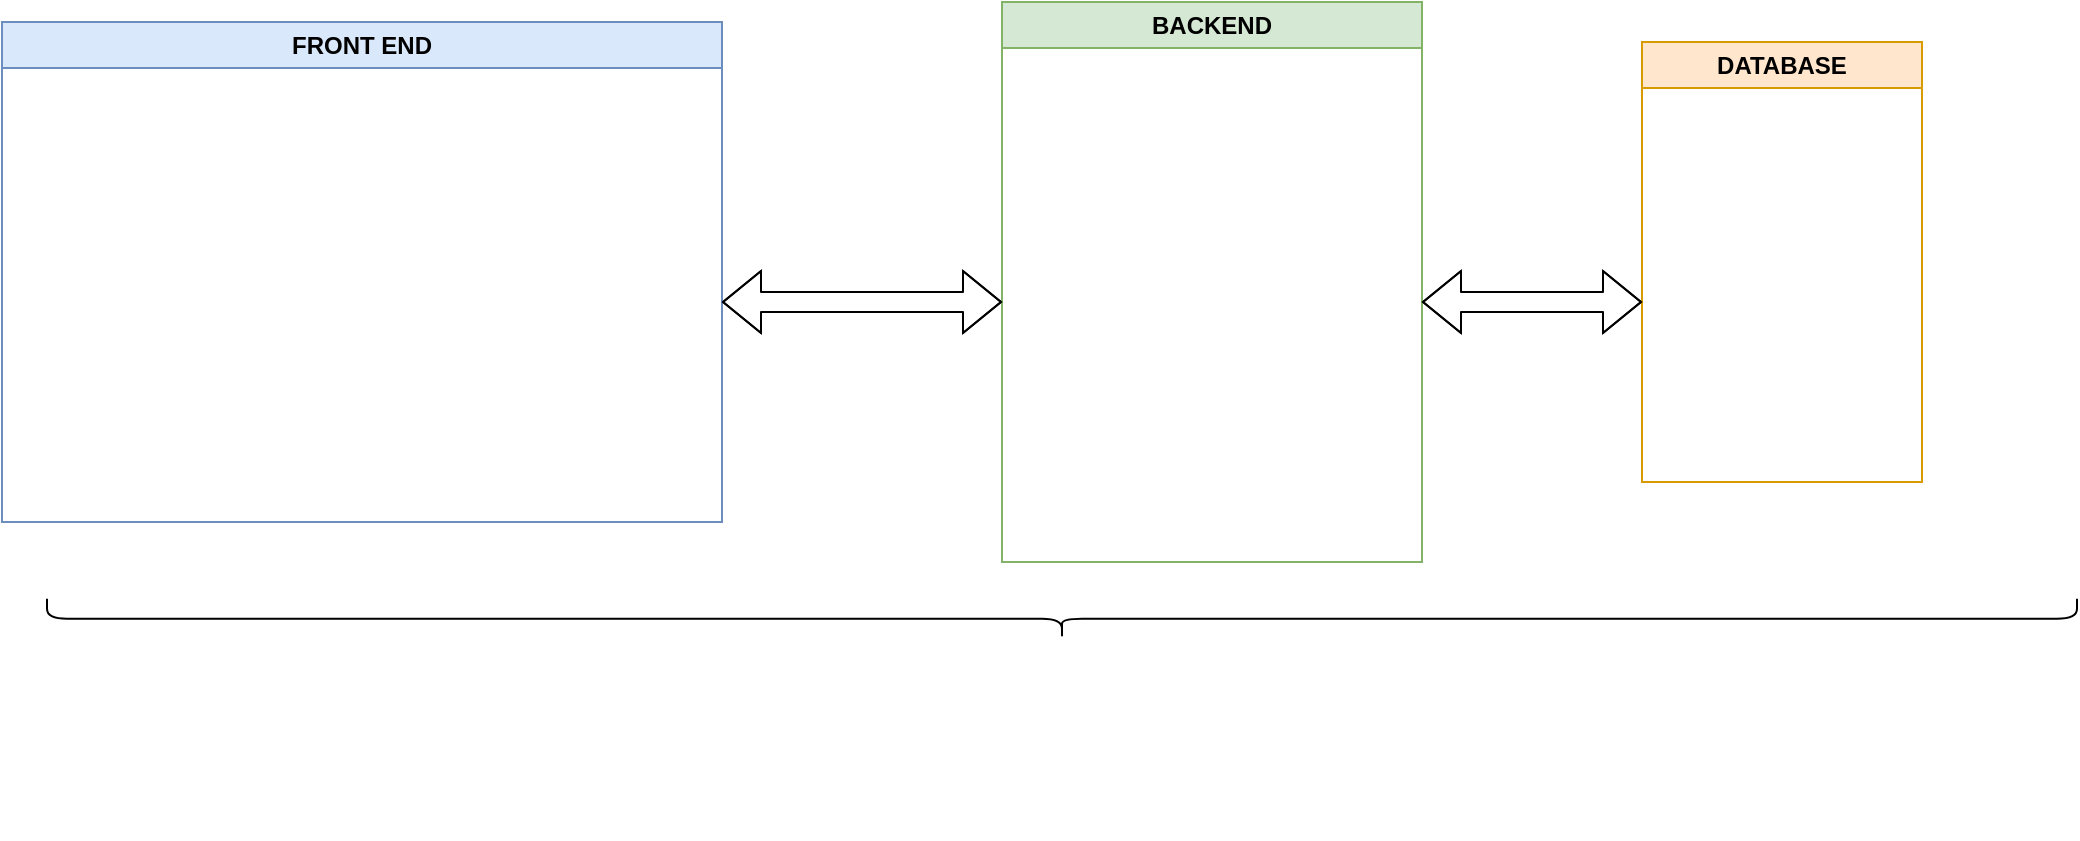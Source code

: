 <mxfile>
    <diagram id="pgka3IbQRhBKtv84xR7i" name="Page-1">
        <mxGraphModel dx="2008" dy="667" grid="1" gridSize="10" guides="1" tooltips="1" connect="1" arrows="1" fold="1" page="1" pageScale="1" pageWidth="2339" pageHeight="3300" math="0" shadow="0">
            <root>
                <mxCell id="0"/>
                <mxCell id="1" parent="0"/>
                <mxCell id="4" value="FRONT END" style="swimlane;whiteSpace=wrap;html=1;fillColor=#dae8fc;strokeColor=#6c8ebf;" vertex="1" parent="1">
                    <mxGeometry x="320" y="160" width="360" height="250" as="geometry"/>
                </mxCell>
                <mxCell id="11" value="" style="shape=image;verticalLabelPosition=bottom;labelBackgroundColor=default;verticalAlign=top;aspect=fixed;imageAspect=0;image=https://cdn0.iconfinder.com/data/icons/logos-brands-in-colors/128/react-512.png;" vertex="1" parent="4">
                    <mxGeometry x="50.73" y="40" width="90" height="90" as="geometry"/>
                </mxCell>
                <mxCell id="12" value="" style="shape=image;verticalLabelPosition=bottom;labelBackgroundColor=default;verticalAlign=top;aspect=fixed;imageAspect=0;image=https://upload.wikimedia.org/wikipedia/commons/thumb/2/29/TypeScript_Logo_%28Blue%29.svg/1024px-TypeScript_Logo_%28Blue%29.svg.png;" vertex="1" parent="4">
                    <mxGeometry x="125" y="170.27" width="154.38" height="38" as="geometry"/>
                </mxCell>
                <mxCell id="13" value="" style="shape=image;verticalLabelPosition=bottom;labelBackgroundColor=default;verticalAlign=top;aspect=fixed;imageAspect=0;image=https://upload.wikimedia.org/wikipedia/commons/thumb/4/4c/Typescript_logo_2020.svg/2048px-Typescript_logo_2020.svg.png;" vertex="1" parent="4">
                    <mxGeometry x="75" y="168.54" width="41.46" height="41.46" as="geometry"/>
                </mxCell>
                <mxCell id="14" value="" style="shape=image;verticalLabelPosition=bottom;labelBackgroundColor=default;verticalAlign=top;aspect=fixed;imageAspect=0;image=https://cdn.worldvectorlogo.com/logos/tailwind-css-1.svg;" vertex="1" parent="4">
                    <mxGeometry x="190" y="59.04" width="150" height="51.92" as="geometry"/>
                </mxCell>
                <mxCell id="5" value="BACKEND" style="swimlane;whiteSpace=wrap;html=1;fillColor=#d5e8d4;strokeColor=#82b366;" vertex="1" parent="1">
                    <mxGeometry x="820" y="150" width="210" height="280" as="geometry"/>
                </mxCell>
                <mxCell id="16" value="" style="shape=image;verticalLabelPosition=bottom;labelBackgroundColor=default;verticalAlign=top;aspect=fixed;imageAspect=0;image=https://1000logos.net/wp-content/uploads/2020/08/Python-Logo.png;" vertex="1" parent="5">
                    <mxGeometry x="25" y="40" width="130" height="81.25" as="geometry"/>
                </mxCell>
                <mxCell id="21" value="" style="shape=image;verticalLabelPosition=bottom;labelBackgroundColor=default;verticalAlign=top;aspect=fixed;imageAspect=0;image=https://vectorseek.com/wp-content/uploads/2023/09/FastAPI-Logo-Vector.svg-.png;" vertex="1" parent="5">
                    <mxGeometry x="23.4" y="128.13" width="128.61" height="23.75" as="geometry"/>
                </mxCell>
                <mxCell id="22" value="" style="shape=image;verticalLabelPosition=bottom;labelBackgroundColor=default;verticalAlign=top;aspect=fixed;imageAspect=0;image=https://www.vitoshacademy.com/wp-content/uploads/2015/05/sqlalchemy-logo1.png;" vertex="1" parent="5">
                    <mxGeometry x="23.4" y="190" width="156.6" height="33.13" as="geometry"/>
                </mxCell>
                <mxCell id="6" value="DATABASE" style="swimlane;whiteSpace=wrap;html=1;fillColor=#ffe6cc;strokeColor=#d79b00;" vertex="1" parent="1">
                    <mxGeometry x="1140" y="170" width="140" height="220" as="geometry"/>
                </mxCell>
                <mxCell id="24" value="" style="shape=image;verticalLabelPosition=bottom;labelBackgroundColor=default;verticalAlign=top;aspect=fixed;imageAspect=0;image=https://logonoid.com/images/postgresql-logo.png;" vertex="1" parent="6">
                    <mxGeometry x="20" y="57.5" width="103.5" height="115" as="geometry"/>
                </mxCell>
                <mxCell id="26" value="" style="shape=flexArrow;endArrow=classic;startArrow=classic;html=1;" edge="1" parent="1">
                    <mxGeometry width="100" height="100" relative="1" as="geometry">
                        <mxPoint x="680" y="300" as="sourcePoint"/>
                        <mxPoint x="820" y="300" as="targetPoint"/>
                        <Array as="points">
                            <mxPoint x="740" y="300"/>
                        </Array>
                    </mxGeometry>
                </mxCell>
                <mxCell id="27" value="" style="shape=flexArrow;endArrow=classic;startArrow=classic;html=1;" edge="1" parent="1">
                    <mxGeometry width="100" height="100" relative="1" as="geometry">
                        <mxPoint x="1030" y="300" as="sourcePoint"/>
                        <mxPoint x="1140" y="300" as="targetPoint"/>
                        <Array as="points">
                            <mxPoint x="1090" y="300"/>
                        </Array>
                    </mxGeometry>
                </mxCell>
                <mxCell id="28" value="" style="shape=image;verticalLabelPosition=bottom;labelBackgroundColor=default;verticalAlign=top;aspect=fixed;imageAspect=0;image=https://www.mundodocker.com.br/wp-content/uploads/2015/06/docker_facebook_share.png;" vertex="1" parent="1">
                    <mxGeometry x="740" y="477.58" width="106" height="90.54" as="geometry"/>
                </mxCell>
                <mxCell id="31" value="" style="shape=curlyBracket;whiteSpace=wrap;html=1;rounded=1;labelPosition=left;verticalLabelPosition=middle;align=right;verticalAlign=middle;rotation=-90;" vertex="1" parent="1">
                    <mxGeometry x="840" y="-49.07" width="20" height="1015" as="geometry"/>
                </mxCell>
                <mxCell id="32" value="" style="shape=image;verticalLabelPosition=bottom;labelBackgroundColor=default;verticalAlign=top;aspect=fixed;imageAspect=0;image=https://upload.wikimedia.org/wikipedia/commons/thumb/e/e0/Git-logo.svg/1200px-Git-logo.svg.png;" vertex="1" parent="1">
                    <mxGeometry x="870" y="502.12" width="119.81" height="50" as="geometry"/>
                </mxCell>
            </root>
        </mxGraphModel>
    </diagram>
</mxfile>